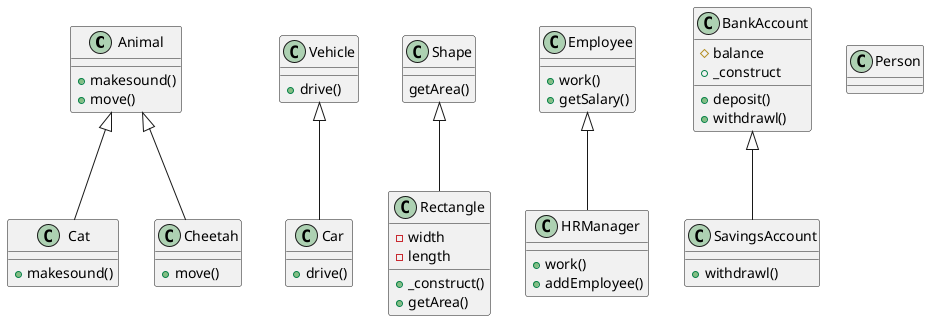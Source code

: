 @startuml

' Problem 1
class Animal{
    +makesound()
}
class Cat extends Animal{
    +makesound()
}

' Problem 2
class Vehicle{
    +drive()
}
class Car extends Vehicle{
    +drive()
}

' Problem 3
class Shape{
    getArea()
}
class Rectangle extends Shape{
    -width
    -length
    +_construct()
    +getArea()
}

' Problem 4
class Employee{
    +work()
    +getSalary()
}
class HRManager extends Employee{
    +work()
    +addEmployee()  
}

' Problem 5
class BankAccount{
    #balance
    +_construct
    +deposit()
    +withdrawl()
}
class SavingsAccount extends BankAccount{
    +withdrawl()
}

' Problem 6
class Animal{
    +move()
}
class Cheetah extends Animal{
    +move()
}

' Problem 7
class Person{
    
}
@enduml